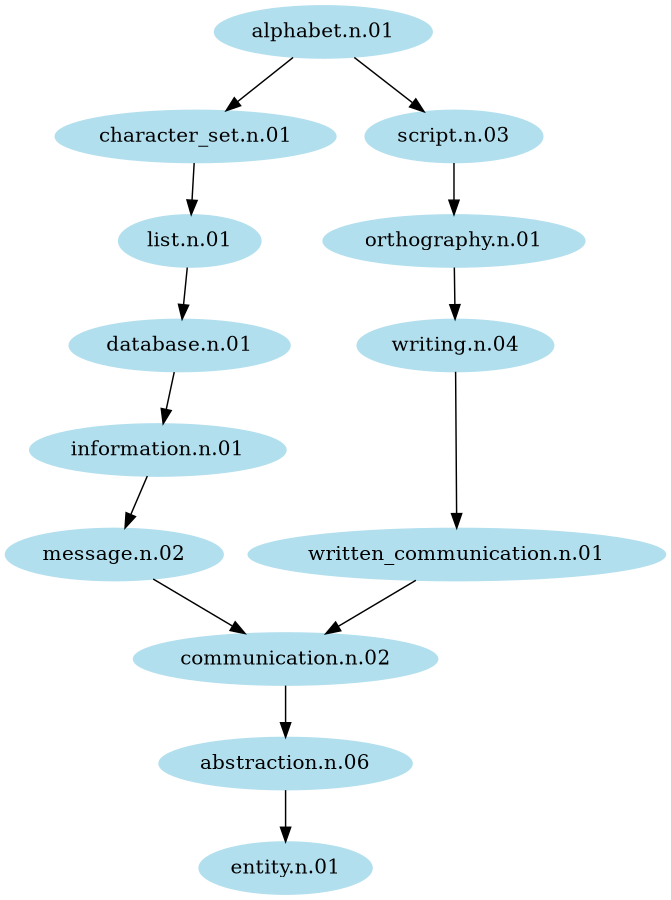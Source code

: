 digraph unix {
	node [color=lightblue2 style=filled]
	size="6,6"
	"alphabet.n.01" -> "character_set.n.01"
	"character_set.n.01" -> "list.n.01"
	"list.n.01" -> "database.n.01"
	"database.n.01" -> "information.n.01"
	"information.n.01" -> "message.n.02"
	"message.n.02" -> "communication.n.02"
	"communication.n.02" -> "abstraction.n.06"
	"abstraction.n.06" -> "entity.n.01"
	"alphabet.n.01" -> "script.n.03"
	"script.n.03" -> "orthography.n.01"
	"orthography.n.01" -> "writing.n.04"
	"writing.n.04" -> "written_communication.n.01"
	"written_communication.n.01" -> "communication.n.02"
}
